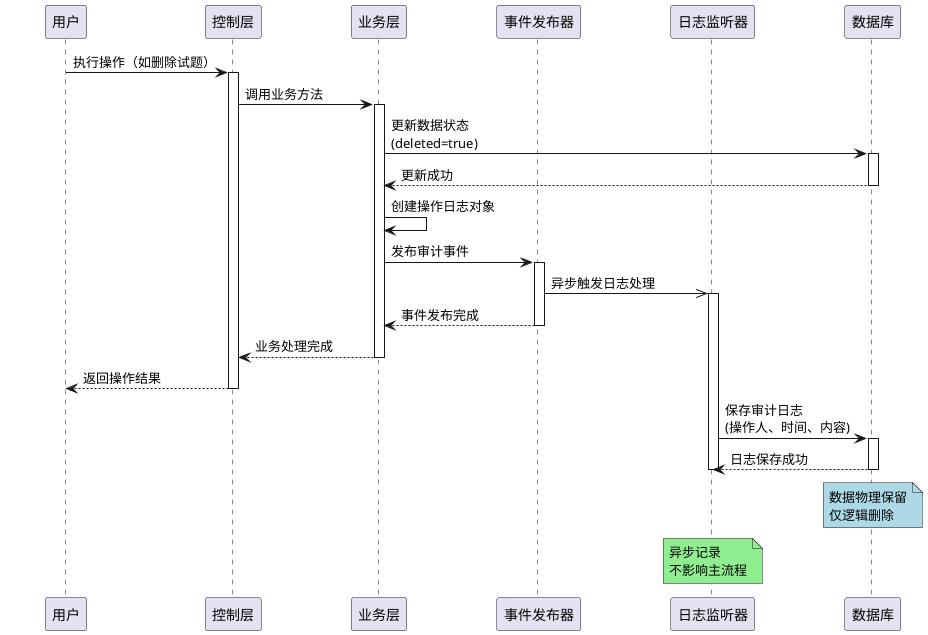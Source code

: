 @startuml
!define SPACING 40
skinparam ParticipantPadding SPACING
skinparam SequenceGroupBorderThickness 1

participant "用户" as U
participant "控制层" as C
participant "业务层" as S
participant "事件发布器" as E
participant "日志监听器" as L
participant "数据库" as D

U -> C: 执行操作（如删除试题）
activate C
C -> S: 调用业务方法
activate S
S -> D: 更新数据状态\n(deleted=true)
activate D
D --> S: 更新成功
deactivate D

S -> S: 创建操作日志对象
S -> E: 发布审计事件
activate E
E ->> L: 异步触发日志处理
activate L
E --> S: 事件发布完成
deactivate E

S --> C: 业务处理完成
deactivate S
C --> U: 返回操作结果
deactivate C

L -> D: 保存审计日志\n(操作人、时间、内容)
activate D
D --> L: 日志保存成功
deactivate D
deactivate L

note over D #lightblue: 数据物理保留\n仅逻辑删除
note over L #lightgreen: 异步记录\n不影响主流程
@enduml